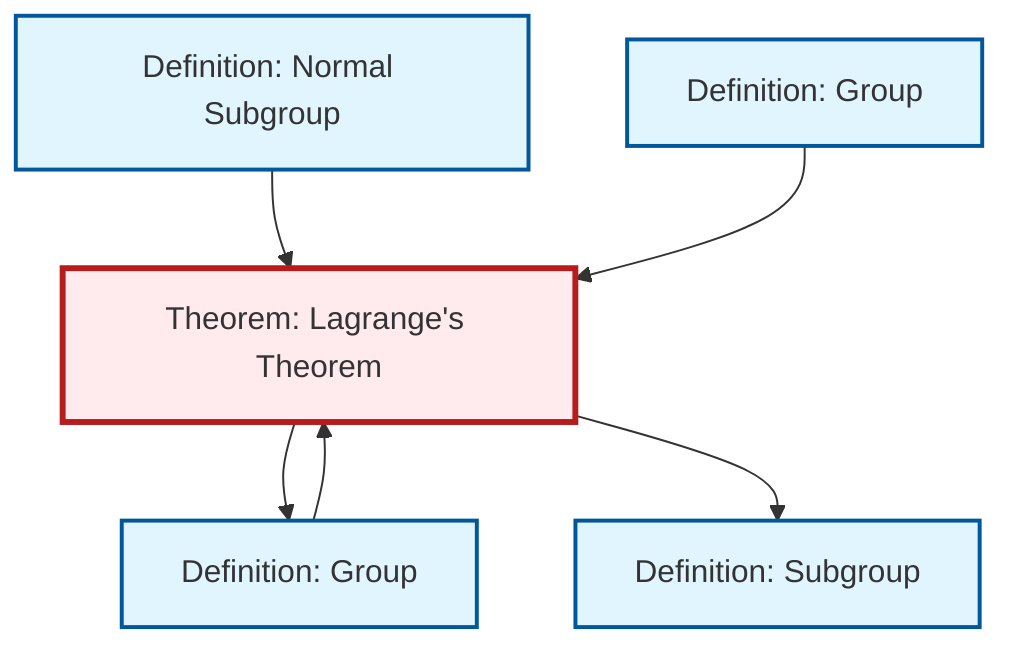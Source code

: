 graph TD
    classDef definition fill:#e1f5fe,stroke:#01579b,stroke-width:2px
    classDef theorem fill:#f3e5f5,stroke:#4a148c,stroke-width:2px
    classDef axiom fill:#fff3e0,stroke:#e65100,stroke-width:2px
    classDef example fill:#e8f5e9,stroke:#1b5e20,stroke-width:2px
    classDef current fill:#ffebee,stroke:#b71c1c,stroke-width:3px
    def-subgroup["Definition: Subgroup"]:::definition
    def-group-example["Definition: Group"]:::definition
    def-group["Definition: Group"]:::definition
    def-normal-subgroup["Definition: Normal Subgroup"]:::definition
    thm-lagrange["Theorem: Lagrange's Theorem"]:::theorem
    thm-lagrange --> def-group
    def-normal-subgroup --> thm-lagrange
    def-group --> thm-lagrange
    thm-lagrange --> def-subgroup
    def-group-example --> thm-lagrange
    class thm-lagrange current